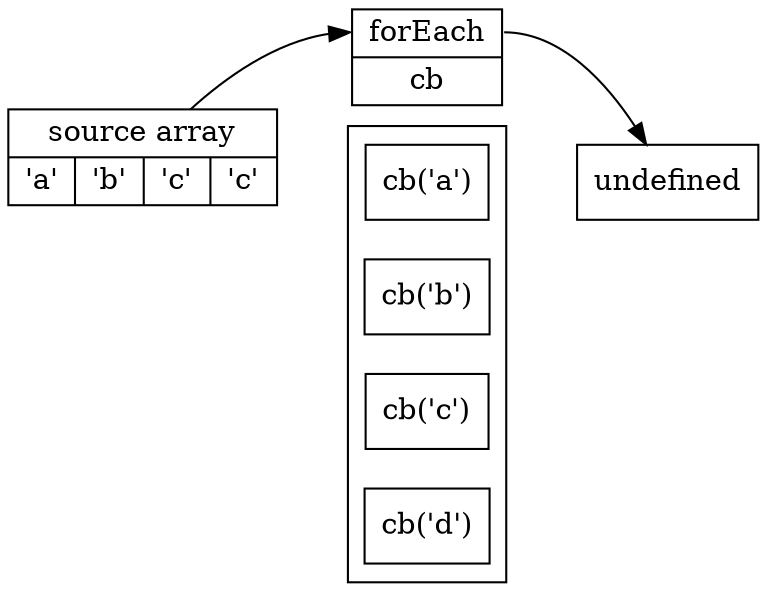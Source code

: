 digraph Filter {

  // ###########################################################################
  graph [rankdir=LR];
  node [shape=record];
  edge [];

  // ###########################################################################
  source [label="source array | {<f1> 'a' | <f2> 'b' | <f3> 'c' | <f4> 'c'}"];
  dest   [label="undefined"];
  forEach [label="<f1> forEach | <f2> cb"];

  // ###########################################################################
  source -> forEach:f1 -> dest;

  // ###########################################################################
  subgraph cluster_1 {
    rank=same;

    a [label="cb('a')"];
    b [label="cb('b')"];
    c [label="cb('c')"];
    d [label="cb('d')"];
  }

  // ###########################################################################
  source:f1 -> a -> dest [style=invis];
  source:f2 -> b -> dest [style=invis];
}
